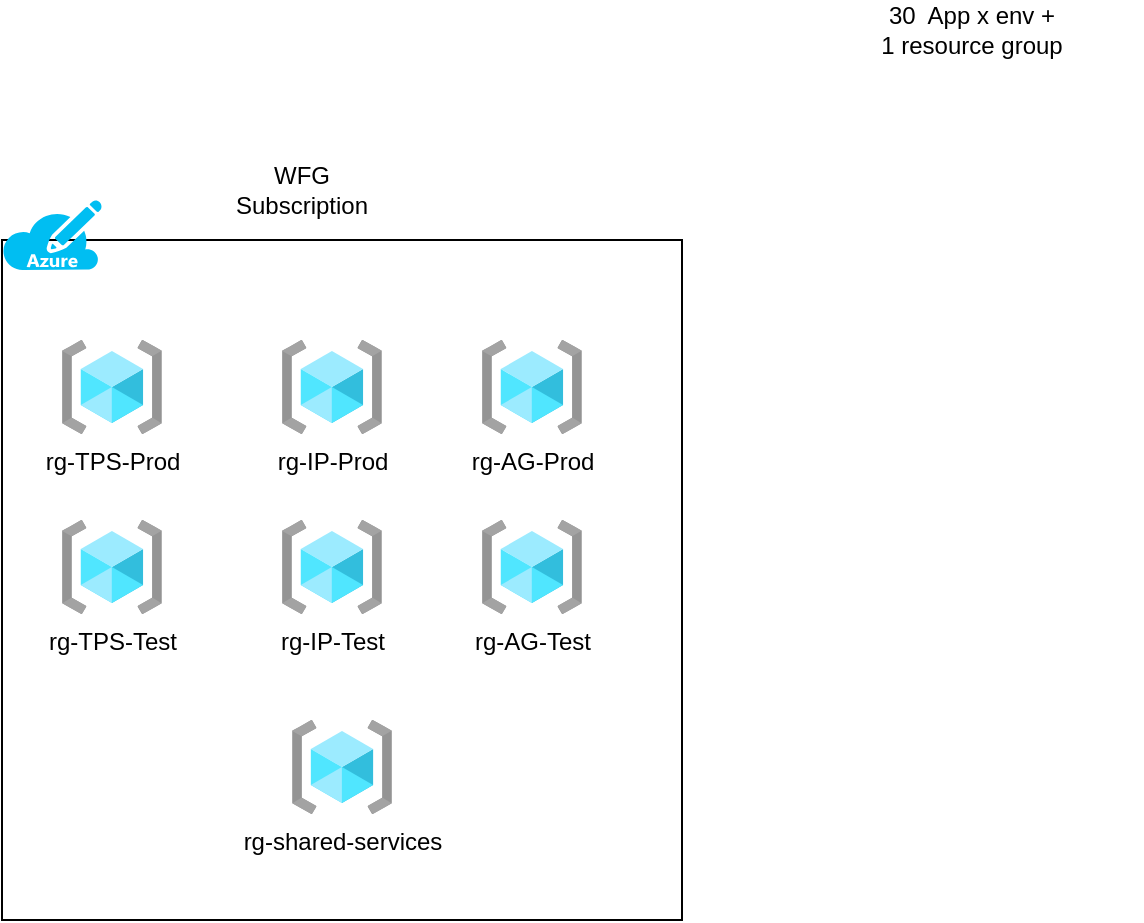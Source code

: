 <mxfile version="16.5.3" type="github">
  <diagram id="YSo_khHKykI0nX7mdWZm" name="Page-1">
    <mxGraphModel dx="1298" dy="735" grid="1" gridSize="10" guides="1" tooltips="1" connect="1" arrows="1" fold="1" page="1" pageScale="1" pageWidth="827" pageHeight="1169" math="0" shadow="0">
      <root>
        <mxCell id="0" />
        <mxCell id="1" parent="0" />
        <mxCell id="8ltWAd56437rM6kIkOuI-1" value="" style="whiteSpace=wrap;html=1;aspect=fixed;" vertex="1" parent="1">
          <mxGeometry x="200" y="260" width="340" height="340" as="geometry" />
        </mxCell>
        <mxCell id="8ltWAd56437rM6kIkOuI-2" value="rg-TPS-Prod" style="aspect=fixed;html=1;points=[];align=center;image;fontSize=12;image=img/lib/azure2/general/Resource_Groups.svg;" vertex="1" parent="1">
          <mxGeometry x="230" y="310" width="49.94" height="47" as="geometry" />
        </mxCell>
        <mxCell id="8ltWAd56437rM6kIkOuI-3" value="rg-AG-Prod" style="aspect=fixed;html=1;points=[];align=center;image;fontSize=12;image=img/lib/azure2/general/Resource_Groups.svg;" vertex="1" parent="1">
          <mxGeometry x="440" y="310" width="49.94" height="47" as="geometry" />
        </mxCell>
        <mxCell id="8ltWAd56437rM6kIkOuI-4" value="rg-IP-Prod" style="aspect=fixed;html=1;points=[];align=center;image;fontSize=12;image=img/lib/azure2/general/Resource_Groups.svg;" vertex="1" parent="1">
          <mxGeometry x="340" y="310" width="49.94" height="47" as="geometry" />
        </mxCell>
        <mxCell id="8ltWAd56437rM6kIkOuI-5" value="WFG Subscription" style="text;html=1;strokeColor=none;fillColor=none;align=center;verticalAlign=middle;whiteSpace=wrap;rounded=0;" vertex="1" parent="1">
          <mxGeometry x="320" y="220" width="60" height="30" as="geometry" />
        </mxCell>
        <mxCell id="8ltWAd56437rM6kIkOuI-6" value="" style="verticalLabelPosition=bottom;html=1;verticalAlign=top;align=center;strokeColor=none;fillColor=#00BEF2;shape=mxgraph.azure.azure_subscription;" vertex="1" parent="1">
          <mxGeometry x="200" y="240" width="50" height="35" as="geometry" />
        </mxCell>
        <mxCell id="8ltWAd56437rM6kIkOuI-14" value="rg-TPS-Test" style="aspect=fixed;html=1;points=[];align=center;image;fontSize=12;image=img/lib/azure2/general/Resource_Groups.svg;" vertex="1" parent="1">
          <mxGeometry x="230" y="400" width="49.94" height="47" as="geometry" />
        </mxCell>
        <mxCell id="8ltWAd56437rM6kIkOuI-15" value="rg-AG-Test" style="aspect=fixed;html=1;points=[];align=center;image;fontSize=12;image=img/lib/azure2/general/Resource_Groups.svg;" vertex="1" parent="1">
          <mxGeometry x="440" y="400" width="49.94" height="47" as="geometry" />
        </mxCell>
        <mxCell id="8ltWAd56437rM6kIkOuI-16" value="rg-IP-Test" style="aspect=fixed;html=1;points=[];align=center;image;fontSize=12;image=img/lib/azure2/general/Resource_Groups.svg;" vertex="1" parent="1">
          <mxGeometry x="340" y="400" width="49.94" height="47" as="geometry" />
        </mxCell>
        <mxCell id="8ltWAd56437rM6kIkOuI-19" value="rg-shared-services" style="aspect=fixed;html=1;points=[];align=center;image;fontSize=12;image=img/lib/azure2/general/Resource_Groups.svg;" vertex="1" parent="1">
          <mxGeometry x="345.03" y="500" width="49.94" height="47" as="geometry" />
        </mxCell>
        <mxCell id="8ltWAd56437rM6kIkOuI-21" value="30&amp;nbsp; App x env + &lt;br&gt;1 resource group" style="text;html=1;strokeColor=none;fillColor=none;align=center;verticalAlign=middle;whiteSpace=wrap;rounded=0;" vertex="1" parent="1">
          <mxGeometry x="600" y="140" width="170" height="30" as="geometry" />
        </mxCell>
      </root>
    </mxGraphModel>
  </diagram>
</mxfile>
